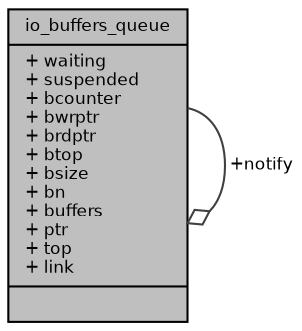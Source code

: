 digraph "io_buffers_queue"
{
  bgcolor="transparent";
  edge [fontname="Helvetica",fontsize="8",labelfontname="Helvetica",labelfontsize="8"];
  node [fontname="Helvetica",fontsize="8",shape=record];
  Node1 [label="{io_buffers_queue\n|+ waiting\l+ suspended\l+ bcounter\l+ bwrptr\l+ brdptr\l+ btop\l+ bsize\l+ bn\l+ buffers\l+ ptr\l+ top\l+ link\l|}",height=0.2,width=0.4,color="black", fillcolor="grey75", style="filled", fontcolor="black"];
  Node1 -> Node1 [color="grey25",fontsize="8",style="solid",label=" +notify" ,arrowhead="odiamond",fontname="Helvetica"];
}
